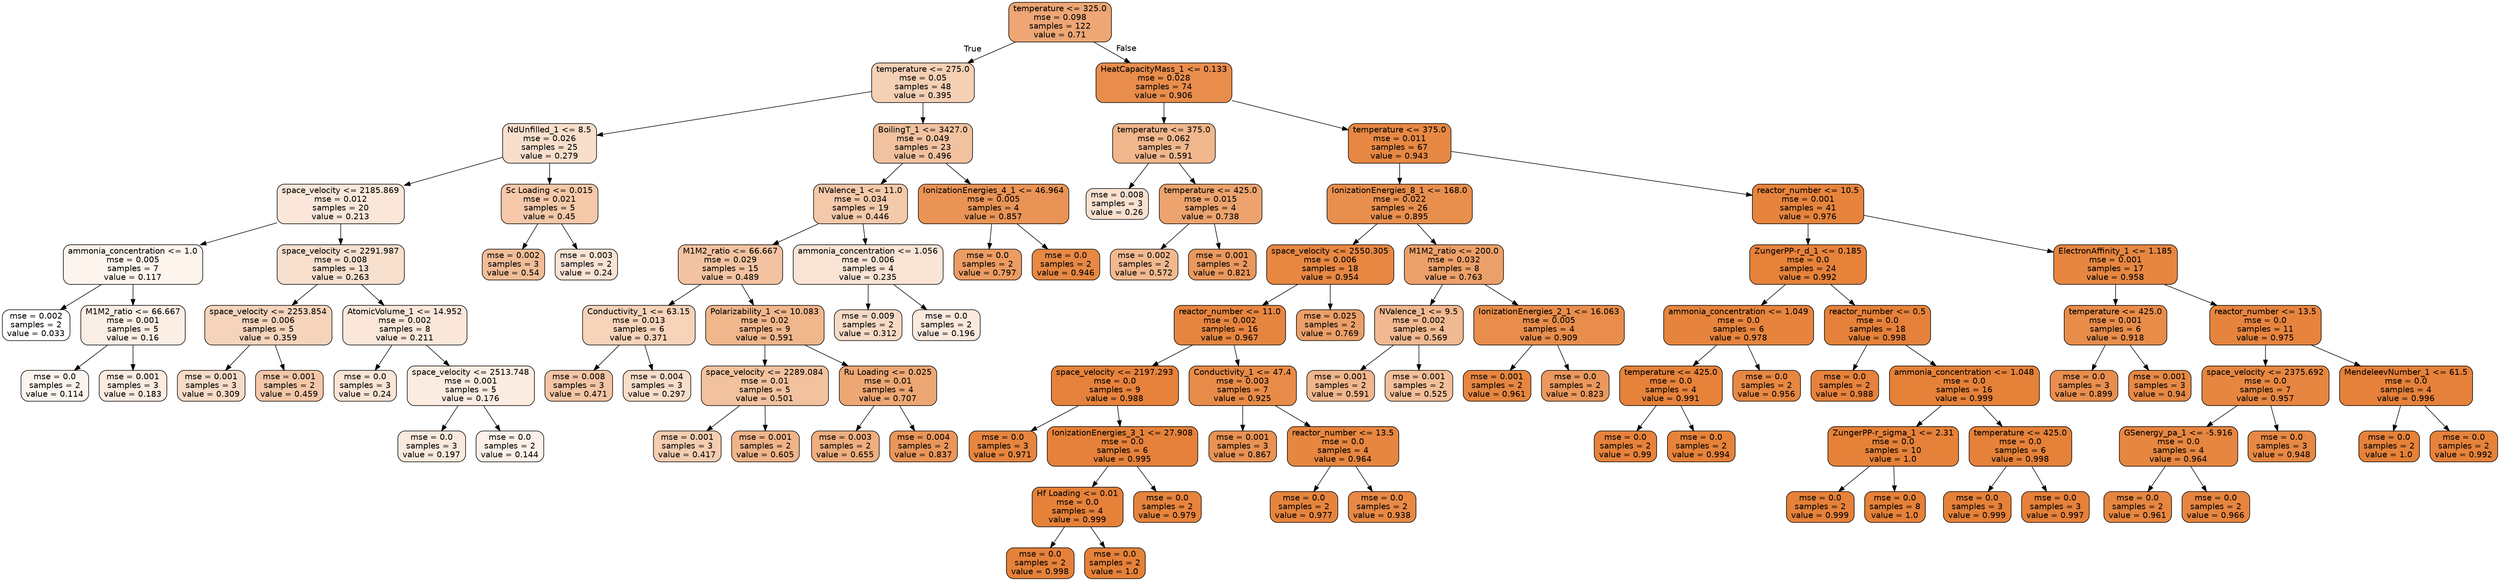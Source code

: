 digraph Tree {
node [shape=box, style="filled, rounded", color="black", fontname=helvetica] ;
edge [fontname=helvetica] ;
0 [label="temperature <= 325.0\nmse = 0.098\nsamples = 122\nvalue = 0.71", fillcolor="#e58139b3"] ;
1 [label="temperature <= 275.0\nmse = 0.05\nsamples = 48\nvalue = 0.395", fillcolor="#e581395f"] ;
0 -> 1 [labeldistance=2.5, labelangle=45, headlabel="True"] ;
2 [label="NdUnfilled_1 <= 8.5\nmse = 0.026\nsamples = 25\nvalue = 0.279", fillcolor="#e5813941"] ;
1 -> 2 ;
3 [label="space_velocity <= 2185.869\nmse = 0.012\nsamples = 20\nvalue = 0.213", fillcolor="#e581392f"] ;
2 -> 3 ;
4 [label="ammonia_concentration <= 1.0\nmse = 0.005\nsamples = 7\nvalue = 0.117", fillcolor="#e5813916"] ;
3 -> 4 ;
5 [label="mse = 0.002\nsamples = 2\nvalue = 0.033", fillcolor="#e5813900"] ;
4 -> 5 ;
6 [label="M1M2_ratio <= 66.667\nmse = 0.001\nsamples = 5\nvalue = 0.16", fillcolor="#e5813921"] ;
4 -> 6 ;
7 [label="mse = 0.0\nsamples = 2\nvalue = 0.114", fillcolor="#e5813915"] ;
6 -> 7 ;
8 [label="mse = 0.001\nsamples = 3\nvalue = 0.183", fillcolor="#e5813927"] ;
6 -> 8 ;
9 [label="space_velocity <= 2291.987\nmse = 0.008\nsamples = 13\nvalue = 0.263", fillcolor="#e581393d"] ;
3 -> 9 ;
10 [label="space_velocity <= 2253.854\nmse = 0.006\nsamples = 5\nvalue = 0.359", fillcolor="#e5813956"] ;
9 -> 10 ;
11 [label="mse = 0.001\nsamples = 3\nvalue = 0.309", fillcolor="#e5813949"] ;
10 -> 11 ;
12 [label="mse = 0.001\nsamples = 2\nvalue = 0.459", fillcolor="#e5813970"] ;
10 -> 12 ;
13 [label="AtomicVolume_1 <= 14.952\nmse = 0.002\nsamples = 8\nvalue = 0.211", fillcolor="#e581392f"] ;
9 -> 13 ;
14 [label="mse = 0.0\nsamples = 3\nvalue = 0.24", fillcolor="#e5813936"] ;
13 -> 14 ;
15 [label="space_velocity <= 2513.748\nmse = 0.001\nsamples = 5\nvalue = 0.176", fillcolor="#e5813926"] ;
13 -> 15 ;
16 [label="mse = 0.0\nsamples = 3\nvalue = 0.197", fillcolor="#e581392b"] ;
15 -> 16 ;
17 [label="mse = 0.0\nsamples = 2\nvalue = 0.144", fillcolor="#e581391d"] ;
15 -> 17 ;
18 [label="Sc Loading <= 0.015\nmse = 0.021\nsamples = 5\nvalue = 0.45", fillcolor="#e581396e"] ;
2 -> 18 ;
19 [label="mse = 0.002\nsamples = 3\nvalue = 0.54", fillcolor="#e5813986"] ;
18 -> 19 ;
20 [label="mse = 0.003\nsamples = 2\nvalue = 0.24", fillcolor="#e5813937"] ;
18 -> 20 ;
21 [label="BoilingT_1 <= 3427.0\nmse = 0.049\nsamples = 23\nvalue = 0.496", fillcolor="#e581397a"] ;
1 -> 21 ;
22 [label="NValence_1 <= 11.0\nmse = 0.034\nsamples = 19\nvalue = 0.446", fillcolor="#e581396d"] ;
21 -> 22 ;
23 [label="M1M2_ratio <= 66.667\nmse = 0.029\nsamples = 15\nvalue = 0.489", fillcolor="#e5813978"] ;
22 -> 23 ;
24 [label="Conductivity_1 <= 63.15\nmse = 0.013\nsamples = 6\nvalue = 0.371", fillcolor="#e5813959"] ;
23 -> 24 ;
25 [label="mse = 0.008\nsamples = 3\nvalue = 0.471", fillcolor="#e5813974"] ;
24 -> 25 ;
26 [label="mse = 0.004\nsamples = 3\nvalue = 0.297", fillcolor="#e5813945"] ;
24 -> 26 ;
27 [label="Polarizability_1 <= 10.083\nmse = 0.02\nsamples = 9\nvalue = 0.591", fillcolor="#e5813993"] ;
23 -> 27 ;
28 [label="space_velocity <= 2289.084\nmse = 0.01\nsamples = 5\nvalue = 0.501", fillcolor="#e581397b"] ;
27 -> 28 ;
29 [label="mse = 0.001\nsamples = 3\nvalue = 0.417", fillcolor="#e5813965"] ;
28 -> 29 ;
30 [label="mse = 0.001\nsamples = 2\nvalue = 0.605", fillcolor="#e5813997"] ;
28 -> 30 ;
31 [label="Ru Loading <= 0.025\nmse = 0.01\nsamples = 4\nvalue = 0.707", fillcolor="#e58139b2"] ;
27 -> 31 ;
32 [label="mse = 0.003\nsamples = 2\nvalue = 0.655", fillcolor="#e58139a4"] ;
31 -> 32 ;
33 [label="mse = 0.004\nsamples = 2\nvalue = 0.837", fillcolor="#e58139d4"] ;
31 -> 33 ;
34 [label="ammonia_concentration <= 1.056\nmse = 0.006\nsamples = 4\nvalue = 0.235", fillcolor="#e5813935"] ;
22 -> 34 ;
35 [label="mse = 0.009\nsamples = 2\nvalue = 0.312", fillcolor="#e581394a"] ;
34 -> 35 ;
36 [label="mse = 0.0\nsamples = 2\nvalue = 0.196", fillcolor="#e581392b"] ;
34 -> 36 ;
37 [label="IonizationEnergies_4_1 <= 46.964\nmse = 0.005\nsamples = 4\nvalue = 0.857", fillcolor="#e58139d9"] ;
21 -> 37 ;
38 [label="mse = 0.0\nsamples = 2\nvalue = 0.797", fillcolor="#e58139c9"] ;
37 -> 38 ;
39 [label="mse = 0.0\nsamples = 2\nvalue = 0.946", fillcolor="#e58139f1"] ;
37 -> 39 ;
40 [label="HeatCapacityMass_1 <= 0.133\nmse = 0.028\nsamples = 74\nvalue = 0.906", fillcolor="#e58139e6"] ;
0 -> 40 [labeldistance=2.5, labelangle=-45, headlabel="False"] ;
41 [label="temperature <= 375.0\nmse = 0.062\nsamples = 7\nvalue = 0.591", fillcolor="#e5813993"] ;
40 -> 41 ;
42 [label="mse = 0.008\nsamples = 3\nvalue = 0.26", fillcolor="#e581393c"] ;
41 -> 42 ;
43 [label="temperature <= 425.0\nmse = 0.015\nsamples = 4\nvalue = 0.738", fillcolor="#e58139ba"] ;
41 -> 43 ;
44 [label="mse = 0.002\nsamples = 2\nvalue = 0.572", fillcolor="#e581398e"] ;
43 -> 44 ;
45 [label="mse = 0.001\nsamples = 2\nvalue = 0.821", fillcolor="#e58139d0"] ;
43 -> 45 ;
46 [label="temperature <= 375.0\nmse = 0.011\nsamples = 67\nvalue = 0.943", fillcolor="#e58139f0"] ;
40 -> 46 ;
47 [label="IonizationEnergies_8_1 <= 168.0\nmse = 0.022\nsamples = 26\nvalue = 0.895", fillcolor="#e58139e3"] ;
46 -> 47 ;
48 [label="space_velocity <= 2550.305\nmse = 0.006\nsamples = 18\nvalue = 0.954", fillcolor="#e58139f3"] ;
47 -> 48 ;
49 [label="reactor_number <= 11.0\nmse = 0.002\nsamples = 16\nvalue = 0.967", fillcolor="#e58139f6"] ;
48 -> 49 ;
50 [label="space_velocity <= 2197.293\nmse = 0.0\nsamples = 9\nvalue = 0.988", fillcolor="#e58139fc"] ;
49 -> 50 ;
51 [label="mse = 0.0\nsamples = 3\nvalue = 0.971", fillcolor="#e58139f7"] ;
50 -> 51 ;
52 [label="IonizationEnergies_3_1 <= 27.908\nmse = 0.0\nsamples = 6\nvalue = 0.995", fillcolor="#e58139fe"] ;
50 -> 52 ;
53 [label="Hf Loading <= 0.01\nmse = 0.0\nsamples = 4\nvalue = 0.999", fillcolor="#e58139ff"] ;
52 -> 53 ;
54 [label="mse = 0.0\nsamples = 2\nvalue = 0.998", fillcolor="#e58139fe"] ;
53 -> 54 ;
55 [label="mse = 0.0\nsamples = 2\nvalue = 1.0", fillcolor="#e58139ff"] ;
53 -> 55 ;
56 [label="mse = 0.0\nsamples = 2\nvalue = 0.979", fillcolor="#e58139f9"] ;
52 -> 56 ;
57 [label="Conductivity_1 <= 47.4\nmse = 0.003\nsamples = 7\nvalue = 0.925", fillcolor="#e58139eb"] ;
49 -> 57 ;
58 [label="mse = 0.001\nsamples = 3\nvalue = 0.867", fillcolor="#e58139dc"] ;
57 -> 58 ;
59 [label="reactor_number <= 13.5\nmse = 0.0\nsamples = 4\nvalue = 0.964", fillcolor="#e58139f5"] ;
57 -> 59 ;
60 [label="mse = 0.0\nsamples = 2\nvalue = 0.977", fillcolor="#e58139f9"] ;
59 -> 60 ;
61 [label="mse = 0.0\nsamples = 2\nvalue = 0.938", fillcolor="#e58139ef"] ;
59 -> 61 ;
62 [label="mse = 0.025\nsamples = 2\nvalue = 0.769", fillcolor="#e58139c2"] ;
48 -> 62 ;
63 [label="M1M2_ratio <= 200.0\nmse = 0.032\nsamples = 8\nvalue = 0.763", fillcolor="#e58139c1"] ;
47 -> 63 ;
64 [label="NValence_1 <= 9.5\nmse = 0.002\nsamples = 4\nvalue = 0.569", fillcolor="#e581398d"] ;
63 -> 64 ;
65 [label="mse = 0.001\nsamples = 2\nvalue = 0.591", fillcolor="#e5813993"] ;
64 -> 65 ;
66 [label="mse = 0.001\nsamples = 2\nvalue = 0.525", fillcolor="#e5813982"] ;
64 -> 66 ;
67 [label="IonizationEnergies_2_1 <= 16.063\nmse = 0.005\nsamples = 4\nvalue = 0.909", fillcolor="#e58139e7"] ;
63 -> 67 ;
68 [label="mse = 0.001\nsamples = 2\nvalue = 0.961", fillcolor="#e58139f5"] ;
67 -> 68 ;
69 [label="mse = 0.0\nsamples = 2\nvalue = 0.823", fillcolor="#e58139d0"] ;
67 -> 69 ;
70 [label="reactor_number <= 10.5\nmse = 0.001\nsamples = 41\nvalue = 0.976", fillcolor="#e58139f9"] ;
46 -> 70 ;
71 [label="ZungerPP-r_d_1 <= 0.185\nmse = 0.0\nsamples = 24\nvalue = 0.992", fillcolor="#e58139fd"] ;
70 -> 71 ;
72 [label="ammonia_concentration <= 1.049\nmse = 0.0\nsamples = 6\nvalue = 0.978", fillcolor="#e58139f9"] ;
71 -> 72 ;
73 [label="temperature <= 425.0\nmse = 0.0\nsamples = 4\nvalue = 0.991", fillcolor="#e58139fd"] ;
72 -> 73 ;
74 [label="mse = 0.0\nsamples = 2\nvalue = 0.99", fillcolor="#e58139fc"] ;
73 -> 74 ;
75 [label="mse = 0.0\nsamples = 2\nvalue = 0.994", fillcolor="#e58139fd"] ;
73 -> 75 ;
76 [label="mse = 0.0\nsamples = 2\nvalue = 0.956", fillcolor="#e58139f3"] ;
72 -> 76 ;
77 [label="reactor_number <= 0.5\nmse = 0.0\nsamples = 18\nvalue = 0.998", fillcolor="#e58139fe"] ;
71 -> 77 ;
78 [label="mse = 0.0\nsamples = 2\nvalue = 0.988", fillcolor="#e58139fc"] ;
77 -> 78 ;
79 [label="ammonia_concentration <= 1.048\nmse = 0.0\nsamples = 16\nvalue = 0.999", fillcolor="#e58139ff"] ;
77 -> 79 ;
80 [label="ZungerPP-r_sigma_1 <= 2.31\nmse = 0.0\nsamples = 10\nvalue = 1.0", fillcolor="#e58139ff"] ;
79 -> 80 ;
81 [label="mse = 0.0\nsamples = 2\nvalue = 0.999", fillcolor="#e58139ff"] ;
80 -> 81 ;
82 [label="mse = 0.0\nsamples = 8\nvalue = 1.0", fillcolor="#e58139ff"] ;
80 -> 82 ;
83 [label="temperature <= 425.0\nmse = 0.0\nsamples = 6\nvalue = 0.998", fillcolor="#e58139ff"] ;
79 -> 83 ;
84 [label="mse = 0.0\nsamples = 3\nvalue = 0.999", fillcolor="#e58139ff"] ;
83 -> 84 ;
85 [label="mse = 0.0\nsamples = 3\nvalue = 0.997", fillcolor="#e58139fe"] ;
83 -> 85 ;
86 [label="ElectronAffinity_1 <= 1.185\nmse = 0.001\nsamples = 17\nvalue = 0.958", fillcolor="#e58139f4"] ;
70 -> 86 ;
87 [label="temperature <= 425.0\nmse = 0.001\nsamples = 6\nvalue = 0.918", fillcolor="#e58139e9"] ;
86 -> 87 ;
88 [label="mse = 0.0\nsamples = 3\nvalue = 0.899", fillcolor="#e58139e4"] ;
87 -> 88 ;
89 [label="mse = 0.001\nsamples = 3\nvalue = 0.94", fillcolor="#e58139ef"] ;
87 -> 89 ;
90 [label="reactor_number <= 13.5\nmse = 0.0\nsamples = 11\nvalue = 0.975", fillcolor="#e58139f8"] ;
86 -> 90 ;
91 [label="space_velocity <= 2375.692\nmse = 0.0\nsamples = 7\nvalue = 0.957", fillcolor="#e58139f4"] ;
90 -> 91 ;
92 [label="GSenergy_pa_1 <= -5.916\nmse = 0.0\nsamples = 4\nvalue = 0.964", fillcolor="#e58139f5"] ;
91 -> 92 ;
93 [label="mse = 0.0\nsamples = 2\nvalue = 0.961", fillcolor="#e58139f5"] ;
92 -> 93 ;
94 [label="mse = 0.0\nsamples = 2\nvalue = 0.966", fillcolor="#e58139f6"] ;
92 -> 94 ;
95 [label="mse = 0.0\nsamples = 3\nvalue = 0.948", fillcolor="#e58139f1"] ;
91 -> 95 ;
96 [label="MendeleevNumber_1 <= 61.5\nmse = 0.0\nsamples = 4\nvalue = 0.996", fillcolor="#e58139fe"] ;
90 -> 96 ;
97 [label="mse = 0.0\nsamples = 2\nvalue = 1.0", fillcolor="#e58139ff"] ;
96 -> 97 ;
98 [label="mse = 0.0\nsamples = 2\nvalue = 0.992", fillcolor="#e58139fd"] ;
96 -> 98 ;
}